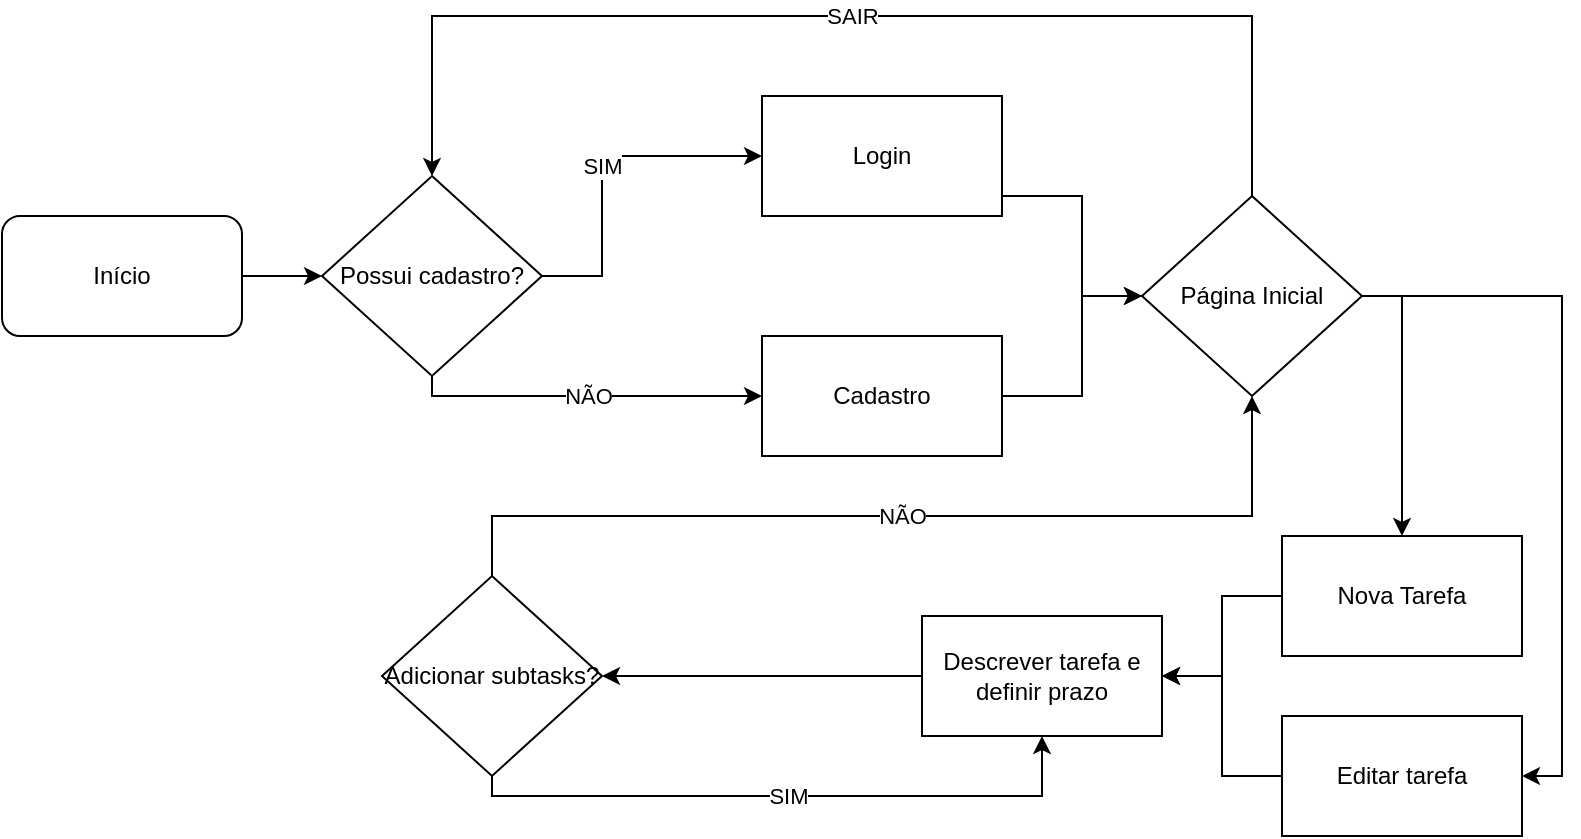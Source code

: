 <mxfile version="20.4.0" type="github">
  <diagram id="laPAUGCUJS3EibEcHOXw" name="Página-1">
    <mxGraphModel dx="868" dy="450" grid="1" gridSize="10" guides="1" tooltips="1" connect="1" arrows="1" fold="1" page="1" pageScale="1" pageWidth="827" pageHeight="1169" math="0" shadow="0">
      <root>
        <mxCell id="0" />
        <mxCell id="1" parent="0" />
        <mxCell id="ljUGSEeR8WdI6KAh4cIO-14" style="edgeStyle=orthogonalEdgeStyle;rounded=0;orthogonalLoop=1;jettySize=auto;html=1;entryX=0.5;entryY=0;entryDx=0;entryDy=0;exitX=1;exitY=0.5;exitDx=0;exitDy=0;" edge="1" parent="1" source="ljUGSEeR8WdI6KAh4cIO-31" target="ICYa32EeSovQoWsKjXHd-4">
          <mxGeometry relative="1" as="geometry">
            <mxPoint x="710" y="200" as="sourcePoint" />
          </mxGeometry>
        </mxCell>
        <mxCell id="ljUGSEeR8WdI6KAh4cIO-13" style="edgeStyle=orthogonalEdgeStyle;rounded=0;orthogonalLoop=1;jettySize=auto;html=1;exitX=1;exitY=0.5;exitDx=0;exitDy=0;" edge="1" parent="1" source="ICYa32EeSovQoWsKjXHd-2">
          <mxGeometry relative="1" as="geometry">
            <mxPoint x="590" y="200" as="targetPoint" />
            <Array as="points">
              <mxPoint x="560" y="150" />
              <mxPoint x="560" y="200" />
            </Array>
          </mxGeometry>
        </mxCell>
        <mxCell id="ICYa32EeSovQoWsKjXHd-2" value="Login" style="rounded=0;whiteSpace=wrap;html=1;" parent="1" vertex="1">
          <mxGeometry x="400" y="100" width="120" height="60" as="geometry" />
        </mxCell>
        <mxCell id="ljUGSEeR8WdI6KAh4cIO-12" style="edgeStyle=orthogonalEdgeStyle;rounded=0;orthogonalLoop=1;jettySize=auto;html=1;exitX=1;exitY=0.5;exitDx=0;exitDy=0;entryX=0;entryY=0.5;entryDx=0;entryDy=0;" edge="1" parent="1" source="ICYa32EeSovQoWsKjXHd-3">
          <mxGeometry relative="1" as="geometry">
            <mxPoint x="590" y="200" as="targetPoint" />
            <Array as="points">
              <mxPoint x="560" y="250" />
              <mxPoint x="560" y="200" />
            </Array>
          </mxGeometry>
        </mxCell>
        <mxCell id="ICYa32EeSovQoWsKjXHd-3" value="Cadastro" style="rounded=0;whiteSpace=wrap;html=1;" parent="1" vertex="1">
          <mxGeometry x="400" y="220" width="120" height="60" as="geometry" />
        </mxCell>
        <mxCell id="ljUGSEeR8WdI6KAh4cIO-16" style="edgeStyle=orthogonalEdgeStyle;rounded=0;orthogonalLoop=1;jettySize=auto;html=1;entryX=1;entryY=0.5;entryDx=0;entryDy=0;" edge="1" parent="1" source="ICYa32EeSovQoWsKjXHd-4" target="ljUGSEeR8WdI6KAh4cIO-15">
          <mxGeometry relative="1" as="geometry" />
        </mxCell>
        <mxCell id="ICYa32EeSovQoWsKjXHd-4" value="Nova Tarefa" style="rounded=0;whiteSpace=wrap;html=1;" parent="1" vertex="1">
          <mxGeometry x="660" y="320" width="120" height="60" as="geometry" />
        </mxCell>
        <mxCell id="ljUGSEeR8WdI6KAh4cIO-10" style="edgeStyle=orthogonalEdgeStyle;rounded=0;orthogonalLoop=1;jettySize=auto;html=1;entryX=0;entryY=0.5;entryDx=0;entryDy=0;" edge="1" parent="1" source="ljUGSEeR8WdI6KAh4cIO-1" target="ljUGSEeR8WdI6KAh4cIO-3">
          <mxGeometry relative="1" as="geometry" />
        </mxCell>
        <mxCell id="ljUGSEeR8WdI6KAh4cIO-1" value="Início" style="rounded=1;whiteSpace=wrap;html=1;" vertex="1" parent="1">
          <mxGeometry x="20" y="160" width="120" height="60" as="geometry" />
        </mxCell>
        <mxCell id="ljUGSEeR8WdI6KAh4cIO-3" value="Possui cadastro?" style="rhombus;whiteSpace=wrap;html=1;" vertex="1" parent="1">
          <mxGeometry x="180" y="140" width="110" height="100" as="geometry" />
        </mxCell>
        <mxCell id="ljUGSEeR8WdI6KAh4cIO-6" value="" style="endArrow=classic;html=1;rounded=0;edgeStyle=orthogonalEdgeStyle;entryX=0;entryY=0.5;entryDx=0;entryDy=0;exitX=1;exitY=0.5;exitDx=0;exitDy=0;" edge="1" parent="1" source="ljUGSEeR8WdI6KAh4cIO-3" target="ICYa32EeSovQoWsKjXHd-2">
          <mxGeometry relative="1" as="geometry">
            <mxPoint x="300" y="150" as="sourcePoint" />
            <mxPoint x="400" y="150" as="targetPoint" />
            <Array as="points">
              <mxPoint x="320" y="190" />
              <mxPoint x="320" y="130" />
            </Array>
          </mxGeometry>
        </mxCell>
        <mxCell id="ljUGSEeR8WdI6KAh4cIO-7" value="SIM" style="edgeLabel;resizable=0;html=1;align=center;verticalAlign=middle;" connectable="0" vertex="1" parent="ljUGSEeR8WdI6KAh4cIO-6">
          <mxGeometry relative="1" as="geometry" />
        </mxCell>
        <mxCell id="ljUGSEeR8WdI6KAh4cIO-8" value="" style="endArrow=classic;html=1;rounded=0;exitX=0.5;exitY=1;exitDx=0;exitDy=0;edgeStyle=orthogonalEdgeStyle;" edge="1" parent="1" source="ljUGSEeR8WdI6KAh4cIO-3">
          <mxGeometry relative="1" as="geometry">
            <mxPoint x="290" y="250" as="sourcePoint" />
            <mxPoint x="400" y="250" as="targetPoint" />
            <Array as="points">
              <mxPoint x="235" y="250" />
            </Array>
          </mxGeometry>
        </mxCell>
        <mxCell id="ljUGSEeR8WdI6KAh4cIO-9" value="NÃO" style="edgeLabel;resizable=0;html=1;align=center;verticalAlign=middle;" connectable="0" vertex="1" parent="ljUGSEeR8WdI6KAh4cIO-8">
          <mxGeometry relative="1" as="geometry" />
        </mxCell>
        <mxCell id="ljUGSEeR8WdI6KAh4cIO-18" style="edgeStyle=orthogonalEdgeStyle;rounded=0;orthogonalLoop=1;jettySize=auto;html=1;entryX=1;entryY=0.5;entryDx=0;entryDy=0;" edge="1" parent="1" source="ljUGSEeR8WdI6KAh4cIO-15" target="ljUGSEeR8WdI6KAh4cIO-19">
          <mxGeometry relative="1" as="geometry">
            <mxPoint x="340" y="340" as="targetPoint" />
          </mxGeometry>
        </mxCell>
        <mxCell id="ljUGSEeR8WdI6KAh4cIO-15" value="Descrever tarefa e definir prazo" style="rounded=0;whiteSpace=wrap;html=1;" vertex="1" parent="1">
          <mxGeometry x="480" y="360" width="120" height="60" as="geometry" />
        </mxCell>
        <mxCell id="ljUGSEeR8WdI6KAh4cIO-19" value="Adicionar subtasks?" style="rhombus;whiteSpace=wrap;html=1;" vertex="1" parent="1">
          <mxGeometry x="210" y="340" width="110" height="100" as="geometry" />
        </mxCell>
        <mxCell id="ljUGSEeR8WdI6KAh4cIO-20" value="" style="endArrow=classic;html=1;rounded=0;exitX=0.5;exitY=1;exitDx=0;exitDy=0;entryX=0.5;entryY=1;entryDx=0;entryDy=0;edgeStyle=orthogonalEdgeStyle;" edge="1" parent="1" source="ljUGSEeR8WdI6KAh4cIO-19" target="ljUGSEeR8WdI6KAh4cIO-15">
          <mxGeometry relative="1" as="geometry">
            <mxPoint x="314" y="390" as="sourcePoint" />
            <mxPoint x="414" y="390" as="targetPoint" />
          </mxGeometry>
        </mxCell>
        <mxCell id="ljUGSEeR8WdI6KAh4cIO-21" value="SIM" style="edgeLabel;resizable=0;html=1;align=center;verticalAlign=middle;" connectable="0" vertex="1" parent="ljUGSEeR8WdI6KAh4cIO-20">
          <mxGeometry relative="1" as="geometry" />
        </mxCell>
        <mxCell id="ljUGSEeR8WdI6KAh4cIO-27" value="" style="endArrow=classic;html=1;rounded=0;edgeStyle=orthogonalEdgeStyle;exitX=0.5;exitY=0;exitDx=0;exitDy=0;entryX=0.5;entryY=1;entryDx=0;entryDy=0;" edge="1" parent="1" source="ljUGSEeR8WdI6KAh4cIO-19" target="ljUGSEeR8WdI6KAh4cIO-31">
          <mxGeometry relative="1" as="geometry">
            <mxPoint x="230" y="339.5" as="sourcePoint" />
            <mxPoint x="650" y="240" as="targetPoint" />
            <Array as="points">
              <mxPoint x="265" y="310" />
              <mxPoint x="645" y="310" />
            </Array>
          </mxGeometry>
        </mxCell>
        <mxCell id="ljUGSEeR8WdI6KAh4cIO-28" value="NÃO" style="edgeLabel;resizable=0;html=1;align=center;verticalAlign=middle;" connectable="0" vertex="1" parent="ljUGSEeR8WdI6KAh4cIO-27">
          <mxGeometry relative="1" as="geometry" />
        </mxCell>
        <mxCell id="ljUGSEeR8WdI6KAh4cIO-36" style="edgeStyle=orthogonalEdgeStyle;rounded=0;orthogonalLoop=1;jettySize=auto;html=1;entryX=1;entryY=0.5;entryDx=0;entryDy=0;" edge="1" parent="1" source="ljUGSEeR8WdI6KAh4cIO-31" target="ljUGSEeR8WdI6KAh4cIO-35">
          <mxGeometry relative="1" as="geometry">
            <Array as="points">
              <mxPoint x="800" y="200" />
              <mxPoint x="800" y="440" />
            </Array>
          </mxGeometry>
        </mxCell>
        <mxCell id="ljUGSEeR8WdI6KAh4cIO-31" value="Página Inicial" style="rhombus;whiteSpace=wrap;html=1;" vertex="1" parent="1">
          <mxGeometry x="590" y="150" width="110" height="100" as="geometry" />
        </mxCell>
        <mxCell id="ljUGSEeR8WdI6KAh4cIO-32" value="" style="endArrow=classic;html=1;rounded=0;exitX=0.5;exitY=0;exitDx=0;exitDy=0;edgeStyle=orthogonalEdgeStyle;entryX=0.5;entryY=0;entryDx=0;entryDy=0;" edge="1" parent="1" source="ljUGSEeR8WdI6KAh4cIO-31" target="ljUGSEeR8WdI6KAh4cIO-3">
          <mxGeometry relative="1" as="geometry">
            <mxPoint x="640" y="110" as="sourcePoint" />
            <mxPoint x="740" y="110" as="targetPoint" />
            <Array as="points">
              <mxPoint x="645" y="60" />
              <mxPoint x="235" y="60" />
            </Array>
          </mxGeometry>
        </mxCell>
        <mxCell id="ljUGSEeR8WdI6KAh4cIO-33" value="SAIR" style="edgeLabel;resizable=0;html=1;align=center;verticalAlign=middle;" connectable="0" vertex="1" parent="ljUGSEeR8WdI6KAh4cIO-32">
          <mxGeometry relative="1" as="geometry" />
        </mxCell>
        <mxCell id="ljUGSEeR8WdI6KAh4cIO-37" style="edgeStyle=orthogonalEdgeStyle;rounded=0;orthogonalLoop=1;jettySize=auto;html=1;entryX=1;entryY=0.5;entryDx=0;entryDy=0;" edge="1" parent="1" source="ljUGSEeR8WdI6KAh4cIO-35" target="ljUGSEeR8WdI6KAh4cIO-15">
          <mxGeometry relative="1" as="geometry" />
        </mxCell>
        <mxCell id="ljUGSEeR8WdI6KAh4cIO-35" value="Editar tarefa" style="rounded=0;whiteSpace=wrap;html=1;" vertex="1" parent="1">
          <mxGeometry x="660" y="410" width="120" height="60" as="geometry" />
        </mxCell>
      </root>
    </mxGraphModel>
  </diagram>
</mxfile>
